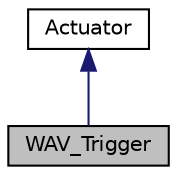 digraph "WAV_Trigger"
{
 // INTERACTIVE_SVG=YES
 // LATEX_PDF_SIZE
  edge [fontname="Helvetica",fontsize="10",labelfontname="Helvetica",labelfontsize="10"];
  node [fontname="Helvetica",fontsize="10",shape=record];
  Node0 [label="WAV_Trigger",height=0.2,width=0.4,color="black", fillcolor="grey75", style="filled", fontcolor="black",tooltip="the wav trigger object"];
  Node1 -> Node0 [dir="back",color="midnightblue",fontsize="10",style="solid",fontname="Helvetica"];
  Node1 [label="Actuator",height=0.2,width=0.4,color="black", fillcolor="white", style="filled",URL="$class_actuator.html",tooltip=" "];
}
